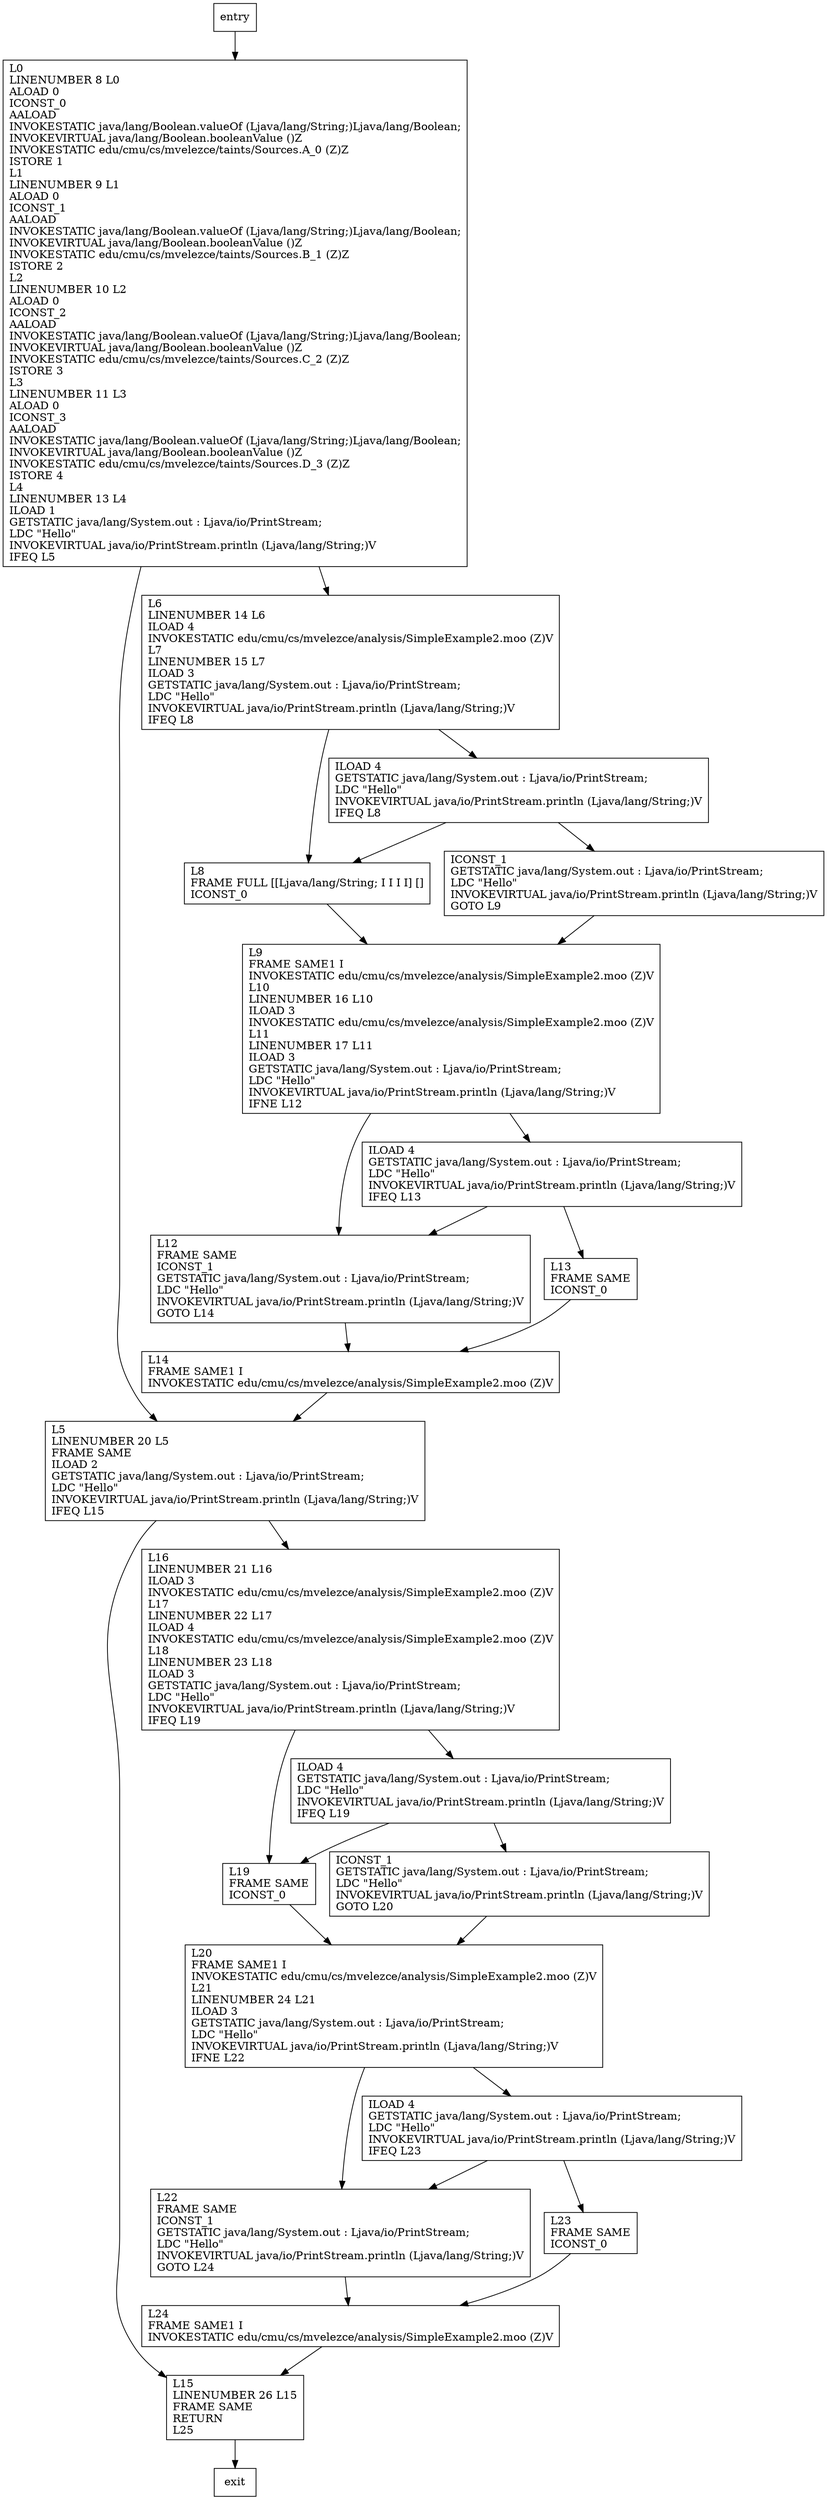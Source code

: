 digraph main {
node [shape=record];
846072718 [label="L9\lFRAME SAME1 I\lINVOKESTATIC edu/cmu/cs/mvelezce/analysis/SimpleExample2.moo (Z)V\lL10\lLINENUMBER 16 L10\lILOAD 3\lINVOKESTATIC edu/cmu/cs/mvelezce/analysis/SimpleExample2.moo (Z)V\lL11\lLINENUMBER 17 L11\lILOAD 3\lGETSTATIC java/lang/System.out : Ljava/io/PrintStream;\lLDC \"Hello\"\lINVOKEVIRTUAL java/io/PrintStream.println (Ljava/lang/String;)V\lIFNE L12\l"];
1446521801 [label="L19\lFRAME SAME\lICONST_0\l"];
1805672691 [label="L22\lFRAME SAME\lICONST_1\lGETSTATIC java/lang/System.out : Ljava/io/PrintStream;\lLDC \"Hello\"\lINVOKEVIRTUAL java/io/PrintStream.println (Ljava/lang/String;)V\lGOTO L24\l"];
2085713965 [label="ILOAD 4\lGETSTATIC java/lang/System.out : Ljava/io/PrintStream;\lLDC \"Hello\"\lINVOKEVIRTUAL java/io/PrintStream.println (Ljava/lang/String;)V\lIFEQ L23\l"];
1223213866 [label="L24\lFRAME SAME1 I\lINVOKESTATIC edu/cmu/cs/mvelezce/analysis/SimpleExample2.moo (Z)V\l"];
1771292895 [label="ILOAD 4\lGETSTATIC java/lang/System.out : Ljava/io/PrintStream;\lLDC \"Hello\"\lINVOKEVIRTUAL java/io/PrintStream.println (Ljava/lang/String;)V\lIFEQ L8\l"];
1092109169 [label="L12\lFRAME SAME\lICONST_1\lGETSTATIC java/lang/System.out : Ljava/io/PrintStream;\lLDC \"Hello\"\lINVOKEVIRTUAL java/io/PrintStream.println (Ljava/lang/String;)V\lGOTO L14\l"];
1494896526 [label="ICONST_1\lGETSTATIC java/lang/System.out : Ljava/io/PrintStream;\lLDC \"Hello\"\lINVOKEVIRTUAL java/io/PrintStream.println (Ljava/lang/String;)V\lGOTO L20\l"];
797526745 [label="L5\lLINENUMBER 20 L5\lFRAME SAME\lILOAD 2\lGETSTATIC java/lang/System.out : Ljava/io/PrintStream;\lLDC \"Hello\"\lINVOKEVIRTUAL java/io/PrintStream.println (Ljava/lang/String;)V\lIFEQ L15\l"];
1408073939 [label="L20\lFRAME SAME1 I\lINVOKESTATIC edu/cmu/cs/mvelezce/analysis/SimpleExample2.moo (Z)V\lL21\lLINENUMBER 24 L21\lILOAD 3\lGETSTATIC java/lang/System.out : Ljava/io/PrintStream;\lLDC \"Hello\"\lINVOKEVIRTUAL java/io/PrintStream.println (Ljava/lang/String;)V\lIFNE L22\l"];
1990722999 [label="L14\lFRAME SAME1 I\lINVOKESTATIC edu/cmu/cs/mvelezce/analysis/SimpleExample2.moo (Z)V\l"];
1526453607 [label="L8\lFRAME FULL [[Ljava/lang/String; I I I I] []\lICONST_0\l"];
878205641 [label="L13\lFRAME SAME\lICONST_0\l"];
1619730386 [label="ILOAD 4\lGETSTATIC java/lang/System.out : Ljava/io/PrintStream;\lLDC \"Hello\"\lINVOKEVIRTUAL java/io/PrintStream.println (Ljava/lang/String;)V\lIFEQ L19\l"];
2037964834 [label="L6\lLINENUMBER 14 L6\lILOAD 4\lINVOKESTATIC edu/cmu/cs/mvelezce/analysis/SimpleExample2.moo (Z)V\lL7\lLINENUMBER 15 L7\lILOAD 3\lGETSTATIC java/lang/System.out : Ljava/io/PrintStream;\lLDC \"Hello\"\lINVOKEVIRTUAL java/io/PrintStream.println (Ljava/lang/String;)V\lIFEQ L8\l"];
1465146431 [label="ICONST_1\lGETSTATIC java/lang/System.out : Ljava/io/PrintStream;\lLDC \"Hello\"\lINVOKEVIRTUAL java/io/PrintStream.println (Ljava/lang/String;)V\lGOTO L9\l"];
2008821270 [label="L23\lFRAME SAME\lICONST_0\l"];
368270275 [label="L15\lLINENUMBER 26 L15\lFRAME SAME\lRETURN\lL25\l"];
657628458 [label="L0\lLINENUMBER 8 L0\lALOAD 0\lICONST_0\lAALOAD\lINVOKESTATIC java/lang/Boolean.valueOf (Ljava/lang/String;)Ljava/lang/Boolean;\lINVOKEVIRTUAL java/lang/Boolean.booleanValue ()Z\lINVOKESTATIC edu/cmu/cs/mvelezce/taints/Sources.A_0 (Z)Z\lISTORE 1\lL1\lLINENUMBER 9 L1\lALOAD 0\lICONST_1\lAALOAD\lINVOKESTATIC java/lang/Boolean.valueOf (Ljava/lang/String;)Ljava/lang/Boolean;\lINVOKEVIRTUAL java/lang/Boolean.booleanValue ()Z\lINVOKESTATIC edu/cmu/cs/mvelezce/taints/Sources.B_1 (Z)Z\lISTORE 2\lL2\lLINENUMBER 10 L2\lALOAD 0\lICONST_2\lAALOAD\lINVOKESTATIC java/lang/Boolean.valueOf (Ljava/lang/String;)Ljava/lang/Boolean;\lINVOKEVIRTUAL java/lang/Boolean.booleanValue ()Z\lINVOKESTATIC edu/cmu/cs/mvelezce/taints/Sources.C_2 (Z)Z\lISTORE 3\lL3\lLINENUMBER 11 L3\lALOAD 0\lICONST_3\lAALOAD\lINVOKESTATIC java/lang/Boolean.valueOf (Ljava/lang/String;)Ljava/lang/Boolean;\lINVOKEVIRTUAL java/lang/Boolean.booleanValue ()Z\lINVOKESTATIC edu/cmu/cs/mvelezce/taints/Sources.D_3 (Z)Z\lISTORE 4\lL4\lLINENUMBER 13 L4\lILOAD 1\lGETSTATIC java/lang/System.out : Ljava/io/PrintStream;\lLDC \"Hello\"\lINVOKEVIRTUAL java/io/PrintStream.println (Ljava/lang/String;)V\lIFEQ L5\l"];
376668615 [label="L16\lLINENUMBER 21 L16\lILOAD 3\lINVOKESTATIC edu/cmu/cs/mvelezce/analysis/SimpleExample2.moo (Z)V\lL17\lLINENUMBER 22 L17\lILOAD 4\lINVOKESTATIC edu/cmu/cs/mvelezce/analysis/SimpleExample2.moo (Z)V\lL18\lLINENUMBER 23 L18\lILOAD 3\lGETSTATIC java/lang/System.out : Ljava/io/PrintStream;\lLDC \"Hello\"\lINVOKEVIRTUAL java/io/PrintStream.println (Ljava/lang/String;)V\lIFEQ L19\l"];
918200393 [label="ILOAD 4\lGETSTATIC java/lang/System.out : Ljava/io/PrintStream;\lLDC \"Hello\"\lINVOKEVIRTUAL java/io/PrintStream.println (Ljava/lang/String;)V\lIFEQ L13\l"];
entry;
exit;
846072718 -> 1092109169;
846072718 -> 918200393;
1446521801 -> 1408073939;
1805672691 -> 1223213866;
2085713965 -> 2008821270;
2085713965 -> 1805672691;
1223213866 -> 368270275;
1771292895 -> 1526453607;
1771292895 -> 1465146431;
1092109169 -> 1990722999;
1494896526 -> 1408073939;
797526745 -> 368270275;
797526745 -> 376668615;
1408073939 -> 1805672691;
1408073939 -> 2085713965;
1990722999 -> 797526745;
1526453607 -> 846072718;
878205641 -> 1990722999;
1619730386 -> 1446521801;
1619730386 -> 1494896526;
entry -> 657628458;
2037964834 -> 1526453607;
2037964834 -> 1771292895;
1465146431 -> 846072718;
2008821270 -> 1223213866;
368270275 -> exit;
657628458 -> 2037964834;
657628458 -> 797526745;
376668615 -> 1619730386;
376668615 -> 1446521801;
918200393 -> 878205641;
918200393 -> 1092109169;
}
